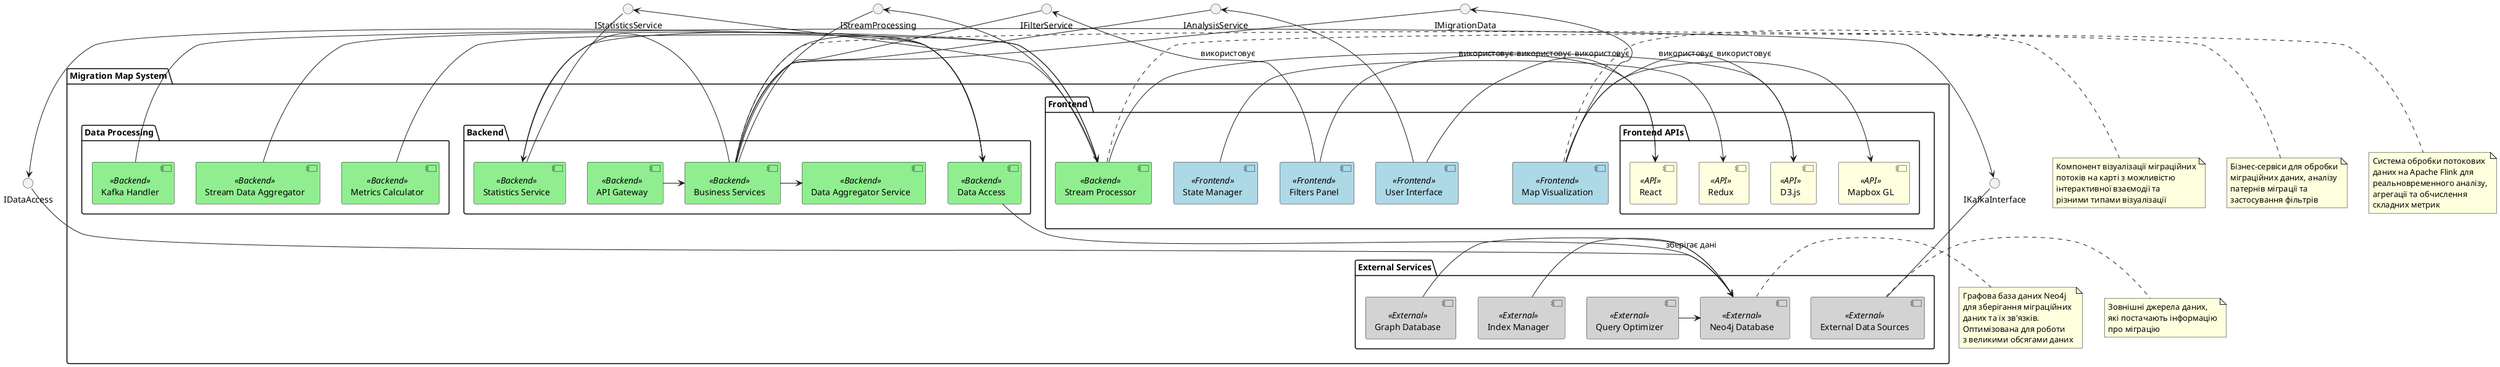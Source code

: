 @startuml
skinparam componentStyle uml2
skinparam component {
    BackgroundColor<<Frontend>> LightBlue
    BackgroundColor<<Backend>> LightGreen
    BackgroundColor<<External>> LightGray
    BackgroundColor<<API>> LightYellow
}

package "Migration Map System" {
    package "Frontend" {
        [Map Visualization]<<Frontend>> as MV
        [User Interface]<<Frontend>> as UI
        [State Manager]<<Frontend>> as SM
        [Filters Panel]<<Frontend>> as FP
        [Statistics Panel]<<Frontend>> as SP
        
        package "Frontend APIs" {
            [Mapbox GL]<<API>> as MGL
            [React]<<API>> as REACT
            [Redux]<<API>> as REDUX
            [D3.js]<<API>> as D3
        }
    }

    package "Backend" {
        [API Gateway]<<Backend>> as AG
        [Business Services]<<Backend>> as BS
        [Data Access]<<Backend>> as DA
        [Statistics Service]<<Backend>> as SS
        [Data Aggregator Service]<<Backend>> as DAS
    }

    package "Data Processing" {
        [Stream Processor]<<Backend>> as SP
        [Kafka Handler]<<Backend>> as KH
        [Metrics Calculator]<<Backend>> as MC
        [Stream Data Aggregator]<<Backend>> as SDA
    }

    package "External Services" {
        [Neo4j Database]<<External>> as DB
        [Graph Database]<<External>> as GD
        [Query Optimizer]<<External>> as QO
        [Index Manager]<<External>> as IM
        [External Data Sources]<<External>> as EDS
    }
}

' Інтерфейси
interface "IMigrationData" as IMD
interface "IAnalysisService" as IAS
interface "IDataAccess" as IDA
interface "IStreamProcessing" as ISP
interface "IKafkaInterface" as IKI
interface "IFilterService" as IFS
interface "IStatisticsService" as ISS

' Frontend to Backend
MV -down-> IMD
BS -up- IMD

UI -down-> IAS
BS -up- IAS

FP -down-> IFS
BS -up- IFS

SP -down-> ISS
SS -up- ISS

' Backend взаємодії
AG -right-> BS
BS -right-> DA
DA -down-> DB : "зберігає дані"
BS -right-> SS
SS -right-> DA
BS -right-> DAS

' Data Processing взаємодії
SP -down-> ISP
BS -up- ISP
MC -right-> SP
SDA -right-> SP

KH -down-> IKI
EDS -up- IKI

' Database взаємодії
DA -down-> IDA
DB -up- IDA
GD -right-> DB
QO -right-> DB
IM -right-> DB

' Frontend API взаємодії
MV -right-> MGL : "використовує"
UI -right-> REACT : "використовує"
SM -right-> REDUX : "використовує"
MV -right-> D3 : "використовує"
FP -right-> REACT : "використовує"
SP -right-> D3 : "використовує"

note right of MV
  Компонент візуалізації міграційних
  потоків на карті з можливістю
  інтерактивної взаємодії та
  різними типами візуалізації
end note

note right of BS
  Бізнес-сервіси для обробки
  міграційних даних, аналізу
  патернів міграції та
  застосування фільтрів
end note

note right of SP
  Система обробки потокових
  даних на Apache Flink для
  реальновременного аналізу,
  агрегації та обчислення
  складних метрик
end note

note right of DB
  Графова база даних Neo4j
  для зберігання міграційних
  даних та їх зв'язків.
  Оптимізована для роботи
  з великими обсягами даних
end note

note right of EDS
  Зовнішні джерела даних,
  які постачають інформацію
  про міграцію
end note
@enduml 